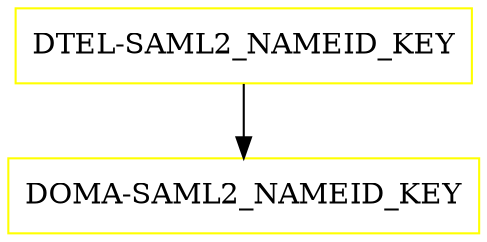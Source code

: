 digraph G {
  "DTEL-SAML2_NAMEID_KEY" [shape=box,color=yellow];
  "DOMA-SAML2_NAMEID_KEY" [shape=box,color=yellow,URL="./DOMA_SAML2_NAMEID_KEY.html"];
  "DTEL-SAML2_NAMEID_KEY" -> "DOMA-SAML2_NAMEID_KEY";
}
